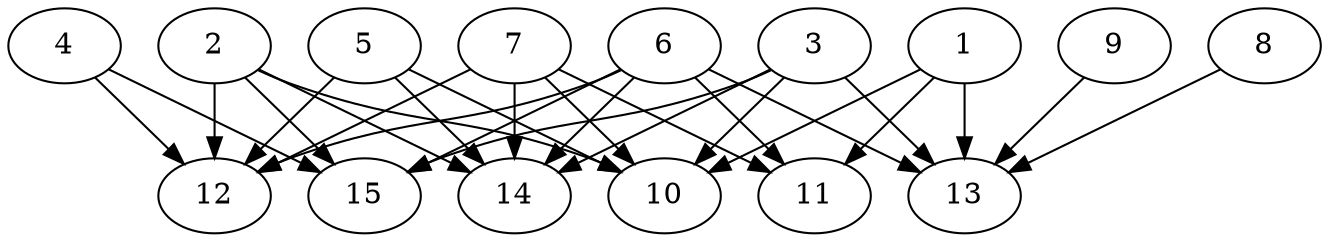 // DAG automatically generated by daggen at Thu Oct  3 13:59:26 2019
// ./daggen --dot -n 15 --ccr 0.5 --fat 0.9 --regular 0.5 --density 0.6 --mindata 5242880 --maxdata 52428800 
digraph G {
  1 [size="69468160", alpha="0.12", expect_size="34734080"] 
  1 -> 10 [size ="34734080"]
  1 -> 11 [size ="34734080"]
  1 -> 13 [size ="34734080"]
  2 [size="88721408", alpha="0.06", expect_size="44360704"] 
  2 -> 10 [size ="44360704"]
  2 -> 12 [size ="44360704"]
  2 -> 14 [size ="44360704"]
  2 -> 15 [size ="44360704"]
  3 [size="18724864", alpha="0.11", expect_size="9362432"] 
  3 -> 10 [size ="9362432"]
  3 -> 13 [size ="9362432"]
  3 -> 14 [size ="9362432"]
  3 -> 15 [size ="9362432"]
  4 [size="25356288", alpha="0.05", expect_size="12678144"] 
  4 -> 12 [size ="12678144"]
  4 -> 15 [size ="12678144"]
  5 [size="69650432", alpha="0.05", expect_size="34825216"] 
  5 -> 10 [size ="34825216"]
  5 -> 12 [size ="34825216"]
  5 -> 14 [size ="34825216"]
  6 [size="65460224", alpha="0.10", expect_size="32730112"] 
  6 -> 11 [size ="32730112"]
  6 -> 12 [size ="32730112"]
  6 -> 13 [size ="32730112"]
  6 -> 14 [size ="32730112"]
  6 -> 15 [size ="32730112"]
  7 [size="61206528", alpha="0.17", expect_size="30603264"] 
  7 -> 10 [size ="30603264"]
  7 -> 11 [size ="30603264"]
  7 -> 12 [size ="30603264"]
  7 -> 14 [size ="30603264"]
  8 [size="74612736", alpha="0.20", expect_size="37306368"] 
  8 -> 13 [size ="37306368"]
  9 [size="75077632", alpha="0.02", expect_size="37538816"] 
  9 -> 13 [size ="37538816"]
  10 [size="83603456", alpha="0.09", expect_size="41801728"] 
  11 [size="32958464", alpha="0.09", expect_size="16479232"] 
  12 [size="91740160", alpha="0.07", expect_size="45870080"] 
  13 [size="26923008", alpha="0.12", expect_size="13461504"] 
  14 [size="78082048", alpha="0.06", expect_size="39041024"] 
  15 [size="99397632", alpha="0.19", expect_size="49698816"] 
}
